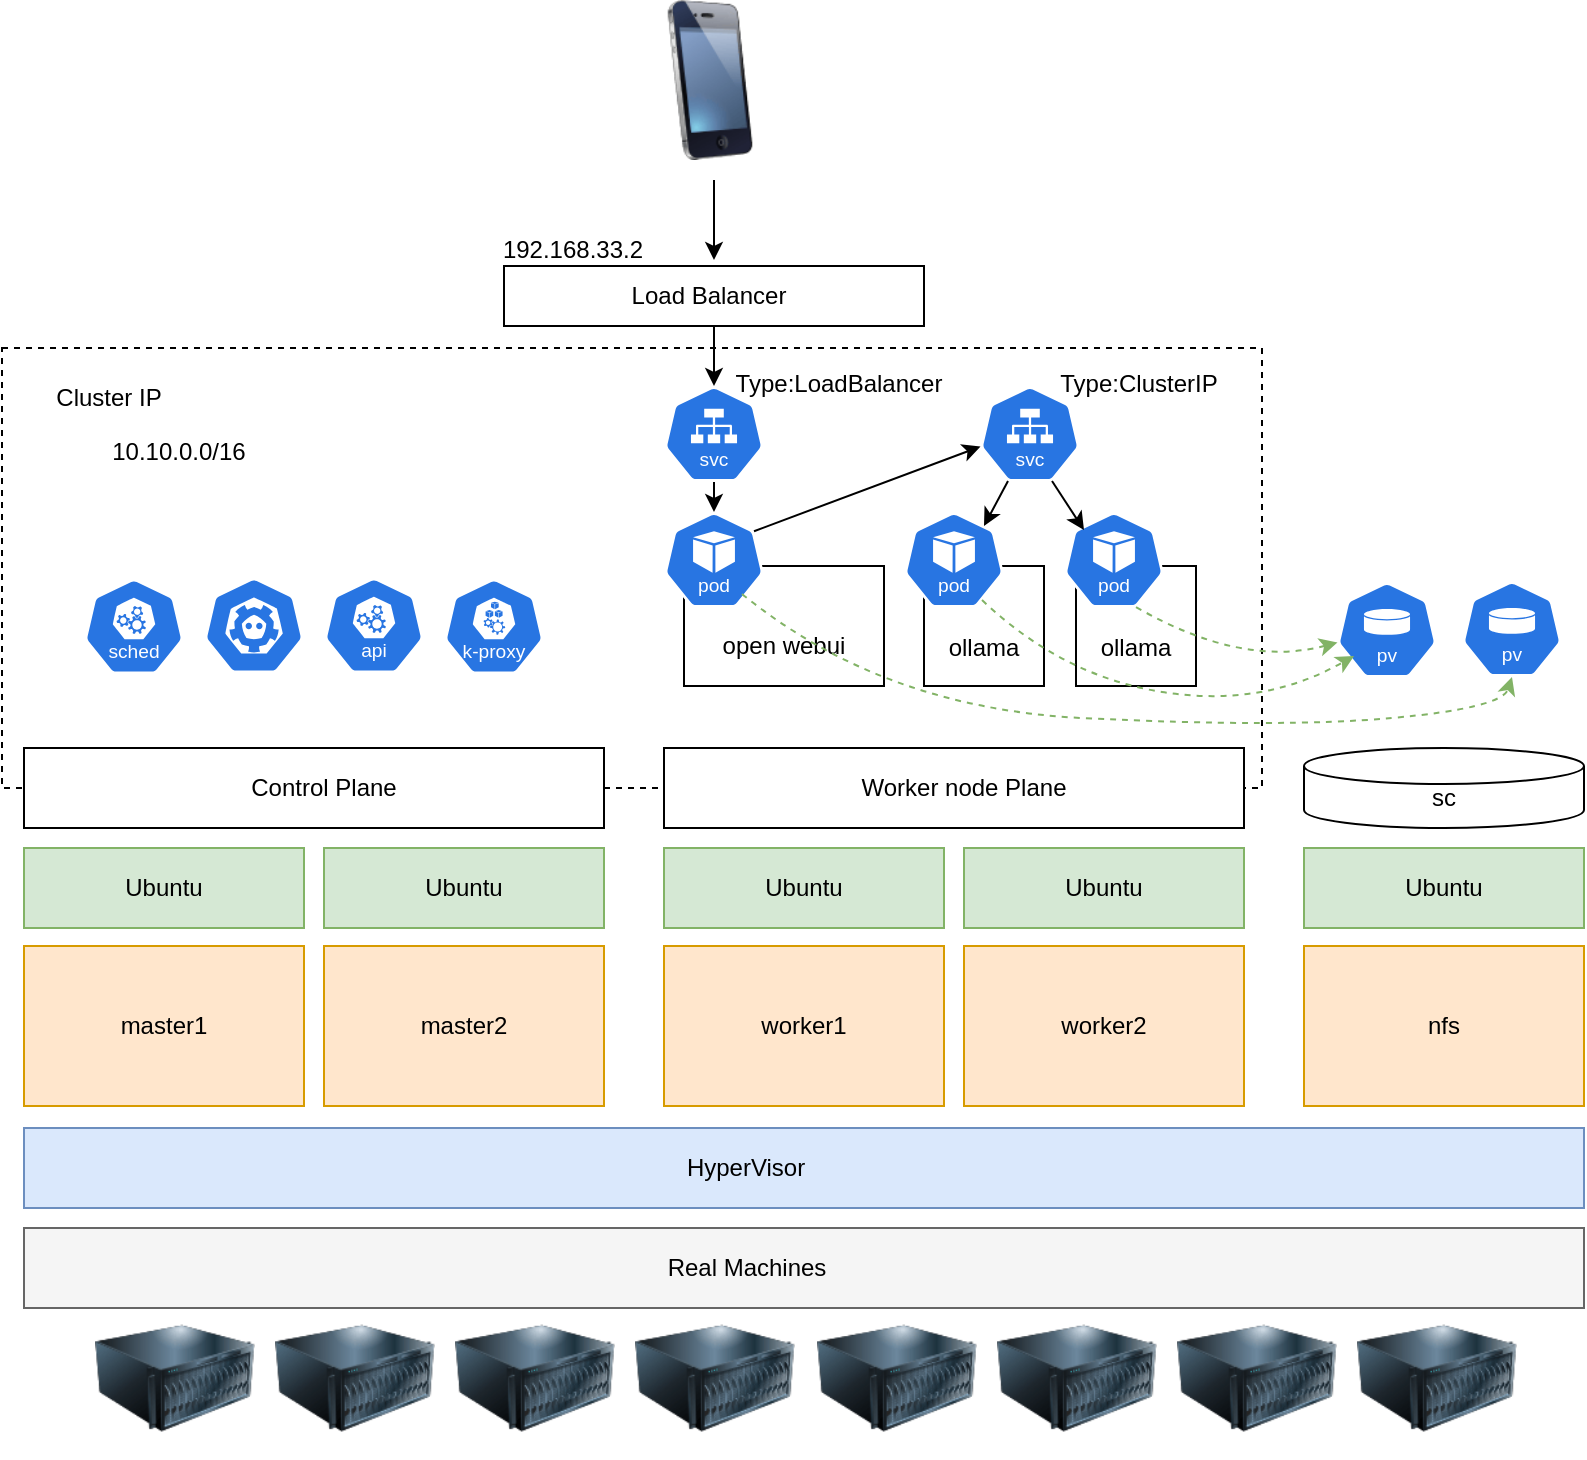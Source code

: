 <mxfile version="28.0.7">
  <diagram name="ページ1" id="nSP_36TQDXZoIRYVtF4_">
    <mxGraphModel dx="976" dy="533" grid="1" gridSize="10" guides="1" tooltips="1" connect="1" arrows="1" fold="1" page="1" pageScale="1" pageWidth="827" pageHeight="1169" math="0" shadow="0">
      <root>
        <mxCell id="0" />
        <mxCell id="1" parent="0" />
        <mxCell id="L8_5H1-Vdc3IW34MDkm2-116" value="" style="rounded=0;whiteSpace=wrap;html=1;fillColor=none;dashed=1;" parent="1" vertex="1">
          <mxGeometry x="10" y="260" width="630" height="220" as="geometry" />
        </mxCell>
        <mxCell id="L8_5H1-Vdc3IW34MDkm2-62" value="" style="rounded=0;whiteSpace=wrap;html=1;" parent="1" vertex="1">
          <mxGeometry x="547" y="369" width="60" height="60" as="geometry" />
        </mxCell>
        <mxCell id="L8_5H1-Vdc3IW34MDkm2-1" value="" style="rounded=0;whiteSpace=wrap;html=1;fillColor=#ffe6cc;strokeColor=#d79b00;" parent="1" vertex="1">
          <mxGeometry x="21" y="559" width="140" height="80" as="geometry" />
        </mxCell>
        <mxCell id="L8_5H1-Vdc3IW34MDkm2-2" value="master1" style="text;html=1;align=center;verticalAlign=middle;whiteSpace=wrap;rounded=0;" parent="1" vertex="1">
          <mxGeometry x="61" y="584" width="60" height="30" as="geometry" />
        </mxCell>
        <mxCell id="L8_5H1-Vdc3IW34MDkm2-3" value="" style="rounded=0;whiteSpace=wrap;html=1;fillColor=#ffe6cc;strokeColor=#d79b00;" parent="1" vertex="1">
          <mxGeometry x="171" y="559" width="140" height="80" as="geometry" />
        </mxCell>
        <mxCell id="L8_5H1-Vdc3IW34MDkm2-4" value="master2" style="text;html=1;align=center;verticalAlign=middle;whiteSpace=wrap;rounded=0;" parent="1" vertex="1">
          <mxGeometry x="211" y="584" width="60" height="30" as="geometry" />
        </mxCell>
        <mxCell id="L8_5H1-Vdc3IW34MDkm2-5" value="" style="rounded=0;whiteSpace=wrap;html=1;fillColor=#ffe6cc;strokeColor=#d79b00;" parent="1" vertex="1">
          <mxGeometry x="661" y="559" width="140" height="80" as="geometry" />
        </mxCell>
        <mxCell id="L8_5H1-Vdc3IW34MDkm2-6" value="nfs" style="text;html=1;align=center;verticalAlign=middle;whiteSpace=wrap;rounded=0;" parent="1" vertex="1">
          <mxGeometry x="701" y="584" width="60" height="30" as="geometry" />
        </mxCell>
        <mxCell id="L8_5H1-Vdc3IW34MDkm2-7" value="" style="rounded=0;whiteSpace=wrap;html=1;fillColor=#dae8fc;strokeColor=#6c8ebf;" parent="1" vertex="1">
          <mxGeometry x="21" y="650" width="780" height="40" as="geometry" />
        </mxCell>
        <mxCell id="L8_5H1-Vdc3IW34MDkm2-8" value="HyperVisor" style="text;html=1;align=center;verticalAlign=middle;whiteSpace=wrap;rounded=0;" parent="1" vertex="1">
          <mxGeometry x="352" y="655" width="60" height="30" as="geometry" />
        </mxCell>
        <mxCell id="L8_5H1-Vdc3IW34MDkm2-12" value="" style="rounded=0;whiteSpace=wrap;html=1;fillColor=#d5e8d4;strokeColor=#82b366;" parent="1" vertex="1">
          <mxGeometry x="21" y="510" width="140" height="40" as="geometry" />
        </mxCell>
        <mxCell id="L8_5H1-Vdc3IW34MDkm2-13" value="Ubuntu" style="text;html=1;align=center;verticalAlign=middle;whiteSpace=wrap;rounded=0;" parent="1" vertex="1">
          <mxGeometry x="61" y="515" width="60" height="30" as="geometry" />
        </mxCell>
        <mxCell id="L8_5H1-Vdc3IW34MDkm2-14" value="" style="rounded=0;whiteSpace=wrap;html=1;fillColor=#d5e8d4;strokeColor=#82b366;" parent="1" vertex="1">
          <mxGeometry x="171" y="510" width="140" height="40" as="geometry" />
        </mxCell>
        <mxCell id="L8_5H1-Vdc3IW34MDkm2-15" value="Ubuntu" style="text;html=1;align=center;verticalAlign=middle;whiteSpace=wrap;rounded=0;" parent="1" vertex="1">
          <mxGeometry x="211" y="515" width="60" height="30" as="geometry" />
        </mxCell>
        <mxCell id="L8_5H1-Vdc3IW34MDkm2-16" value="" style="rounded=0;whiteSpace=wrap;html=1;fillColor=#d5e8d4;strokeColor=#82b366;" parent="1" vertex="1">
          <mxGeometry x="661" y="510" width="140" height="40" as="geometry" />
        </mxCell>
        <mxCell id="L8_5H1-Vdc3IW34MDkm2-17" value="Ubuntu" style="text;html=1;align=center;verticalAlign=middle;whiteSpace=wrap;rounded=0;" parent="1" vertex="1">
          <mxGeometry x="701" y="515" width="60" height="30" as="geometry" />
        </mxCell>
        <mxCell id="L8_5H1-Vdc3IW34MDkm2-18" value="" style="rounded=0;whiteSpace=wrap;html=1;fillColor=#ffe6cc;strokeColor=#d79b00;" parent="1" vertex="1">
          <mxGeometry x="341" y="559" width="140" height="80" as="geometry" />
        </mxCell>
        <mxCell id="L8_5H1-Vdc3IW34MDkm2-19" value="worker1" style="text;html=1;align=center;verticalAlign=middle;whiteSpace=wrap;rounded=0;" parent="1" vertex="1">
          <mxGeometry x="381" y="584" width="60" height="30" as="geometry" />
        </mxCell>
        <mxCell id="L8_5H1-Vdc3IW34MDkm2-21" value="" style="rounded=0;whiteSpace=wrap;html=1;fillColor=#d5e8d4;strokeColor=#82b366;" parent="1" vertex="1">
          <mxGeometry x="341" y="510" width="140" height="40" as="geometry" />
        </mxCell>
        <mxCell id="L8_5H1-Vdc3IW34MDkm2-22" value="Ubuntu" style="text;html=1;align=center;verticalAlign=middle;whiteSpace=wrap;rounded=0;" parent="1" vertex="1">
          <mxGeometry x="381" y="515" width="60" height="30" as="geometry" />
        </mxCell>
        <mxCell id="L8_5H1-Vdc3IW34MDkm2-30" value="" style="rounded=0;whiteSpace=wrap;html=1;" parent="1" vertex="1">
          <mxGeometry x="341" y="460" width="290" height="40" as="geometry" />
        </mxCell>
        <mxCell id="L8_5H1-Vdc3IW34MDkm2-31" value="Worker node Plane" style="text;html=1;align=center;verticalAlign=middle;whiteSpace=wrap;rounded=0;" parent="1" vertex="1">
          <mxGeometry x="421" y="465" width="140" height="30" as="geometry" />
        </mxCell>
        <mxCell id="L8_5H1-Vdc3IW34MDkm2-38" value="" style="rounded=0;whiteSpace=wrap;html=1;fillColor=#ffe6cc;strokeColor=#d79b00;" parent="1" vertex="1">
          <mxGeometry x="491" y="559" width="140" height="80" as="geometry" />
        </mxCell>
        <mxCell id="L8_5H1-Vdc3IW34MDkm2-39" value="worker2" style="text;html=1;align=center;verticalAlign=middle;whiteSpace=wrap;rounded=0;" parent="1" vertex="1">
          <mxGeometry x="531" y="584" width="60" height="30" as="geometry" />
        </mxCell>
        <mxCell id="L8_5H1-Vdc3IW34MDkm2-41" value="" style="rounded=0;whiteSpace=wrap;html=1;fillColor=#d5e8d4;strokeColor=#82b366;" parent="1" vertex="1">
          <mxGeometry x="491" y="510" width="140" height="40" as="geometry" />
        </mxCell>
        <mxCell id="L8_5H1-Vdc3IW34MDkm2-42" value="Ubuntu" style="text;html=1;align=center;verticalAlign=middle;whiteSpace=wrap;rounded=0;" parent="1" vertex="1">
          <mxGeometry x="531" y="515" width="60" height="30" as="geometry" />
        </mxCell>
        <mxCell id="L8_5H1-Vdc3IW34MDkm2-43" value="" style="rounded=0;whiteSpace=wrap;html=1;" parent="1" vertex="1">
          <mxGeometry x="21" y="460" width="290" height="40" as="geometry" />
        </mxCell>
        <mxCell id="L8_5H1-Vdc3IW34MDkm2-44" value="Control Plane" style="text;html=1;align=center;verticalAlign=middle;whiteSpace=wrap;rounded=0;" parent="1" vertex="1">
          <mxGeometry x="101" y="465" width="140" height="30" as="geometry" />
        </mxCell>
        <mxCell id="L8_5H1-Vdc3IW34MDkm2-45" value="" style="shape=cylinder3;whiteSpace=wrap;html=1;boundedLbl=1;backgroundOutline=1;size=9;" parent="1" vertex="1">
          <mxGeometry x="661" y="460" width="140" height="40" as="geometry" />
        </mxCell>
        <mxCell id="L8_5H1-Vdc3IW34MDkm2-46" value="sc" style="text;html=1;align=center;verticalAlign=middle;whiteSpace=wrap;rounded=0;" parent="1" vertex="1">
          <mxGeometry x="701" y="470" width="60" height="30" as="geometry" />
        </mxCell>
        <mxCell id="L8_5H1-Vdc3IW34MDkm2-54" value="" style="rounded=0;whiteSpace=wrap;html=1;" parent="1" vertex="1">
          <mxGeometry x="351" y="369" width="100" height="60" as="geometry" />
        </mxCell>
        <mxCell id="L8_5H1-Vdc3IW34MDkm2-55" value="ollama" style="text;html=1;align=center;verticalAlign=middle;whiteSpace=wrap;rounded=0;" parent="1" vertex="1">
          <mxGeometry x="549" y="394.5" width="56" height="30" as="geometry" />
        </mxCell>
        <mxCell id="L8_5H1-Vdc3IW34MDkm2-60" value="" style="rounded=0;whiteSpace=wrap;html=1;" parent="1" vertex="1">
          <mxGeometry x="471" y="369" width="60" height="60" as="geometry" />
        </mxCell>
        <mxCell id="L8_5H1-Vdc3IW34MDkm2-61" value="ollama" style="text;html=1;align=center;verticalAlign=middle;whiteSpace=wrap;rounded=0;" parent="1" vertex="1">
          <mxGeometry x="473" y="395" width="56" height="30" as="geometry" />
        </mxCell>
        <mxCell id="L8_5H1-Vdc3IW34MDkm2-63" value="open&amp;nbsp;&lt;span style=&quot;background-color: transparent; color: light-dark(rgb(0, 0, 0), rgb(255, 255, 255));&quot;&gt;webui&lt;/span&gt;" style="text;html=1;align=center;verticalAlign=middle;whiteSpace=wrap;rounded=0;" parent="1" vertex="1">
          <mxGeometry x="351" y="396.5" width="100" height="25" as="geometry" />
        </mxCell>
        <mxCell id="L8_5H1-Vdc3IW34MDkm2-85" value="" style="aspect=fixed;sketch=0;html=1;dashed=0;whitespace=wrap;verticalLabelPosition=bottom;verticalAlign=top;fillColor=#2875E2;strokeColor=#ffffff;points=[[0.005,0.63,0],[0.1,0.2,0],[0.9,0.2,0],[0.5,0,0],[0.995,0.63,0],[0.72,0.99,0],[0.5,1,0],[0.28,0.99,0]];shape=mxgraph.kubernetes.icon2;kubernetesLabel=1;prIcon=pod" parent="1" vertex="1">
          <mxGeometry x="341" y="342" width="50" height="48" as="geometry" />
        </mxCell>
        <mxCell id="L8_5H1-Vdc3IW34MDkm2-86" value="" style="aspect=fixed;sketch=0;html=1;dashed=0;whitespace=wrap;verticalLabelPosition=bottom;verticalAlign=top;fillColor=#2875E2;strokeColor=#ffffff;points=[[0.005,0.63,0],[0.1,0.2,0],[0.9,0.2,0],[0.5,0,0],[0.995,0.63,0],[0.72,0.99,0],[0.5,1,0],[0.28,0.99,0]];shape=mxgraph.kubernetes.icon2;kubernetesLabel=1;prIcon=pod" parent="1" vertex="1">
          <mxGeometry x="461" y="342" width="50" height="48" as="geometry" />
        </mxCell>
        <mxCell id="L8_5H1-Vdc3IW34MDkm2-88" value="" style="aspect=fixed;sketch=0;html=1;dashed=0;whitespace=wrap;verticalLabelPosition=bottom;verticalAlign=top;fillColor=#2875E2;strokeColor=#ffffff;points=[[0.005,0.63,0],[0.1,0.2,0],[0.9,0.2,0],[0.5,0,0],[0.995,0.63,0],[0.72,0.99,0],[0.5,1,0],[0.28,0.99,0]];shape=mxgraph.kubernetes.icon2;kubernetesLabel=1;prIcon=pv" parent="1" vertex="1">
          <mxGeometry x="677.5" y="377" width="50" height="48" as="geometry" />
        </mxCell>
        <mxCell id="L8_5H1-Vdc3IW34MDkm2-89" value="" style="aspect=fixed;sketch=0;html=1;dashed=0;whitespace=wrap;verticalLabelPosition=bottom;verticalAlign=top;fillColor=#2875E2;strokeColor=#ffffff;points=[[0.005,0.63,0],[0.1,0.2,0],[0.9,0.2,0],[0.5,0,0],[0.995,0.63,0],[0.72,0.99,0],[0.5,1,0],[0.28,0.99,0]];shape=mxgraph.kubernetes.icon2;kubernetesLabel=1;prIcon=pv" parent="1" vertex="1">
          <mxGeometry x="740" y="376.5" width="50" height="48" as="geometry" />
        </mxCell>
        <mxCell id="L8_5H1-Vdc3IW34MDkm2-90" value="" style="aspect=fixed;sketch=0;html=1;dashed=0;whitespace=wrap;verticalLabelPosition=bottom;verticalAlign=top;fillColor=#2875E2;strokeColor=#ffffff;points=[[0.005,0.63,0],[0.1,0.2,0],[0.9,0.2,0],[0.5,0,0],[0.995,0.63,0],[0.72,0.99,0],[0.5,1,0],[0.28,0.99,0]];shape=mxgraph.kubernetes.icon2;kubernetesLabel=1;prIcon=pod" parent="1" vertex="1">
          <mxGeometry x="541" y="342" width="50" height="48" as="geometry" />
        </mxCell>
        <mxCell id="L8_5H1-Vdc3IW34MDkm2-91" value="" style="aspect=fixed;sketch=0;html=1;dashed=0;whitespace=wrap;verticalLabelPosition=bottom;verticalAlign=top;fillColor=#2875E2;strokeColor=#ffffff;points=[[0.005,0.63,0],[0.1,0.2,0],[0.9,0.2,0],[0.5,0,0],[0.995,0.63,0],[0.72,0.99,0],[0.5,1,0],[0.28,0.99,0]];shape=mxgraph.kubernetes.icon2;kubernetesLabel=1;prIcon=sched" parent="1" vertex="1">
          <mxGeometry x="51" y="375.25" width="50" height="48" as="geometry" />
        </mxCell>
        <mxCell id="L8_5H1-Vdc3IW34MDkm2-92" value="" style="aspect=fixed;sketch=0;html=1;dashed=0;whitespace=wrap;verticalLabelPosition=bottom;verticalAlign=top;fillColor=#2875E2;strokeColor=#ffffff;points=[[0.005,0.63,0],[0.1,0.2,0],[0.9,0.2,0],[0.5,0,0],[0.995,0.63,0],[0.72,0.99,0],[0.5,1,0],[0.28,0.99,0]];shape=mxgraph.kubernetes.icon2;prIcon=etcd" parent="1" vertex="1">
          <mxGeometry x="111" y="374.75" width="50" height="48" as="geometry" />
        </mxCell>
        <mxCell id="L8_5H1-Vdc3IW34MDkm2-93" value="" style="aspect=fixed;sketch=0;html=1;dashed=0;whitespace=wrap;verticalLabelPosition=bottom;verticalAlign=top;fillColor=#2875E2;strokeColor=#ffffff;points=[[0.005,0.63,0],[0.1,0.2,0],[0.9,0.2,0],[0.5,0,0],[0.995,0.63,0],[0.72,0.99,0],[0.5,1,0],[0.28,0.99,0]];shape=mxgraph.kubernetes.icon2;kubernetesLabel=1;prIcon=api" parent="1" vertex="1">
          <mxGeometry x="171" y="374.75" width="50" height="48" as="geometry" />
        </mxCell>
        <mxCell id="L8_5H1-Vdc3IW34MDkm2-94" value="" style="aspect=fixed;sketch=0;html=1;dashed=0;whitespace=wrap;verticalLabelPosition=bottom;verticalAlign=top;fillColor=#2875E2;strokeColor=#ffffff;points=[[0.005,0.63,0],[0.1,0.2,0],[0.9,0.2,0],[0.5,0,0],[0.995,0.63,0],[0.72,0.99,0],[0.5,1,0],[0.28,0.99,0]];shape=mxgraph.kubernetes.icon2;kubernetesLabel=1;prIcon=k_proxy" parent="1" vertex="1">
          <mxGeometry x="231" y="375.25" width="50" height="48" as="geometry" />
        </mxCell>
        <mxCell id="L8_5H1-Vdc3IW34MDkm2-96" value="" style="aspect=fixed;sketch=0;html=1;dashed=0;whitespace=wrap;verticalLabelPosition=bottom;verticalAlign=top;fillColor=#2875E2;strokeColor=#ffffff;points=[[0.005,0.63,0],[0.1,0.2,0],[0.9,0.2,0],[0.5,0,0],[0.995,0.63,0],[0.72,0.99,0],[0.5,1,0],[0.28,0.99,0]];shape=mxgraph.kubernetes.icon2;kubernetesLabel=1;prIcon=svc" parent="1" vertex="1">
          <mxGeometry x="499" y="279" width="50" height="48" as="geometry" />
        </mxCell>
        <mxCell id="L8_5H1-Vdc3IW34MDkm2-97" value="" style="aspect=fixed;sketch=0;html=1;dashed=0;whitespace=wrap;verticalLabelPosition=bottom;verticalAlign=top;fillColor=#2875E2;strokeColor=#ffffff;points=[[0.005,0.63,0],[0.1,0.2,0],[0.9,0.2,0],[0.5,0,0],[0.995,0.63,0],[0.72,0.99,0],[0.5,1,0],[0.28,0.99,0]];shape=mxgraph.kubernetes.icon2;kubernetesLabel=1;prIcon=svc" parent="1" vertex="1">
          <mxGeometry x="341" y="279" width="50" height="48" as="geometry" />
        </mxCell>
        <mxCell id="L8_5H1-Vdc3IW34MDkm2-99" value="" style="endArrow=classic;html=1;rounded=0;exitX=0.9;exitY=0.2;exitDx=0;exitDy=0;exitPerimeter=0;entryX=0.005;entryY=0.63;entryDx=0;entryDy=0;entryPerimeter=0;" parent="1" source="L8_5H1-Vdc3IW34MDkm2-85" target="L8_5H1-Vdc3IW34MDkm2-96" edge="1">
          <mxGeometry width="50" height="50" relative="1" as="geometry">
            <mxPoint x="391" y="479" as="sourcePoint" />
            <mxPoint x="441" y="429" as="targetPoint" />
          </mxGeometry>
        </mxCell>
        <mxCell id="L8_5H1-Vdc3IW34MDkm2-100" value="" style="endArrow=classic;html=1;rounded=0;exitX=0.28;exitY=0.99;exitDx=0;exitDy=0;exitPerimeter=0;" parent="1" source="L8_5H1-Vdc3IW34MDkm2-96" edge="1">
          <mxGeometry width="50" height="50" relative="1" as="geometry">
            <mxPoint x="521" y="329" as="sourcePoint" />
            <mxPoint x="501" y="349" as="targetPoint" />
          </mxGeometry>
        </mxCell>
        <mxCell id="L8_5H1-Vdc3IW34MDkm2-101" value="" style="endArrow=classic;html=1;rounded=0;exitX=0.72;exitY=0.99;exitDx=0;exitDy=0;exitPerimeter=0;" parent="1" source="L8_5H1-Vdc3IW34MDkm2-96" edge="1">
          <mxGeometry width="50" height="50" relative="1" as="geometry">
            <mxPoint x="572" y="329" as="sourcePoint" />
            <mxPoint x="551" y="351" as="targetPoint" />
          </mxGeometry>
        </mxCell>
        <mxCell id="L8_5H1-Vdc3IW34MDkm2-102" value="" style="endArrow=classic;html=1;rounded=0;entryX=0.5;entryY=0;entryDx=0;entryDy=0;entryPerimeter=0;exitX=0.5;exitY=1;exitDx=0;exitDy=0;exitPerimeter=0;" parent="1" source="L8_5H1-Vdc3IW34MDkm2-97" target="L8_5H1-Vdc3IW34MDkm2-85" edge="1">
          <mxGeometry width="50" height="50" relative="1" as="geometry">
            <mxPoint x="391" y="479" as="sourcePoint" />
            <mxPoint x="441" y="429" as="targetPoint" />
          </mxGeometry>
        </mxCell>
        <mxCell id="L8_5H1-Vdc3IW34MDkm2-103" value="" style="rounded=0;whiteSpace=wrap;html=1;" parent="1" vertex="1">
          <mxGeometry x="261" y="219" width="210" height="30" as="geometry" />
        </mxCell>
        <mxCell id="L8_5H1-Vdc3IW34MDkm2-104" value="" style="endArrow=classic;html=1;rounded=0;entryX=0.5;entryY=0;entryDx=0;entryDy=0;entryPerimeter=0;exitX=0.5;exitY=1;exitDx=0;exitDy=0;" parent="1" source="L8_5H1-Vdc3IW34MDkm2-103" target="L8_5H1-Vdc3IW34MDkm2-97" edge="1">
          <mxGeometry width="50" height="50" relative="1" as="geometry">
            <mxPoint x="451" y="299" as="sourcePoint" />
            <mxPoint x="451" y="314" as="targetPoint" />
          </mxGeometry>
        </mxCell>
        <mxCell id="L8_5H1-Vdc3IW34MDkm2-105" value="Load Balancer" style="text;html=1;align=center;verticalAlign=middle;whiteSpace=wrap;rounded=0;" parent="1" vertex="1">
          <mxGeometry x="316" y="219" width="95" height="30" as="geometry" />
        </mxCell>
        <mxCell id="L8_5H1-Vdc3IW34MDkm2-106" value="192.168.33.2" style="text;html=1;align=center;verticalAlign=middle;whiteSpace=wrap;rounded=0;" parent="1" vertex="1">
          <mxGeometry x="248" y="196" width="95" height="30" as="geometry" />
        </mxCell>
        <mxCell id="L8_5H1-Vdc3IW34MDkm2-108" value="" style="endArrow=classic;html=1;rounded=0;exitX=0.5;exitY=1;exitDx=0;exitDy=0;" parent="1" edge="1">
          <mxGeometry width="50" height="50" relative="1" as="geometry">
            <mxPoint x="366" y="176" as="sourcePoint" />
            <mxPoint x="366" y="216" as="targetPoint" />
          </mxGeometry>
        </mxCell>
        <mxCell id="L8_5H1-Vdc3IW34MDkm2-109" value="" style="image;html=1;image=img/lib/clip_art/telecommunication/iPhone_128x128.png" parent="1" vertex="1">
          <mxGeometry x="324" y="86" width="80" height="80" as="geometry" />
        </mxCell>
        <mxCell id="L8_5H1-Vdc3IW34MDkm2-112" value="" style="curved=1;endArrow=classic;html=1;rounded=0;entryX=0.005;entryY=0.63;entryDx=0;entryDy=0;entryPerimeter=0;exitX=0.72;exitY=0.99;exitDx=0;exitDy=0;exitPerimeter=0;dashed=1;fillColor=#d5e8d4;strokeColor=#82b366;" parent="1" source="L8_5H1-Vdc3IW34MDkm2-90" target="L8_5H1-Vdc3IW34MDkm2-88" edge="1">
          <mxGeometry width="50" height="50" relative="1" as="geometry">
            <mxPoint x="591" y="369" as="sourcePoint" />
            <mxPoint x="668" y="382.98" as="targetPoint" />
            <Array as="points">
              <mxPoint x="630" y="420" />
            </Array>
          </mxGeometry>
        </mxCell>
        <mxCell id="L8_5H1-Vdc3IW34MDkm2-113" value="" style="curved=1;endArrow=classic;html=1;rounded=0;entryX=0.17;entryY=0.771;entryDx=0;entryDy=0;entryPerimeter=0;dashed=1;fillColor=#d5e8d4;strokeColor=#82b366;" parent="1" target="L8_5H1-Vdc3IW34MDkm2-88" edge="1">
          <mxGeometry width="50" height="50" relative="1" as="geometry">
            <mxPoint x="500" y="386" as="sourcePoint" />
            <mxPoint x="581" y="390" as="targetPoint" />
            <Array as="points">
              <mxPoint x="540" y="424" />
              <mxPoint x="640" y="440" />
            </Array>
          </mxGeometry>
        </mxCell>
        <mxCell id="L8_5H1-Vdc3IW34MDkm2-114" value="" style="curved=1;endArrow=classic;html=1;rounded=0;entryX=0.5;entryY=1;entryDx=0;entryDy=0;entryPerimeter=0;exitX=0.78;exitY=0.854;exitDx=0;exitDy=0;exitPerimeter=0;dashed=1;fillColor=#d5e8d4;strokeColor=#82b366;" parent="1" source="L8_5H1-Vdc3IW34MDkm2-85" target="L8_5H1-Vdc3IW34MDkm2-89" edge="1">
          <mxGeometry width="50" height="50" relative="1" as="geometry">
            <mxPoint x="620" y="396" as="sourcePoint" />
            <mxPoint x="840" y="406" as="targetPoint" />
            <Array as="points">
              <mxPoint x="450" y="440" />
              <mxPoint x="650" y="450" />
              <mxPoint x="760" y="440" />
            </Array>
          </mxGeometry>
        </mxCell>
        <mxCell id="L8_5H1-Vdc3IW34MDkm2-117" value="" style="rounded=0;whiteSpace=wrap;html=1;fillColor=#f5f5f5;fontColor=#333333;strokeColor=#666666;" parent="1" vertex="1">
          <mxGeometry x="21" y="700" width="780" height="40" as="geometry" />
        </mxCell>
        <mxCell id="L8_5H1-Vdc3IW34MDkm2-118" value="Real Machines" style="text;html=1;align=center;verticalAlign=middle;whiteSpace=wrap;rounded=0;" parent="1" vertex="1">
          <mxGeometry x="336.5" y="705" width="91" height="30" as="geometry" />
        </mxCell>
        <mxCell id="L8_5H1-Vdc3IW34MDkm2-119" value="" style="image;html=1;image=img/lib/clip_art/computers/Server_128x128.png" parent="1" vertex="1">
          <mxGeometry x="56.5" y="735" width="80" height="80" as="geometry" />
        </mxCell>
        <mxCell id="L8_5H1-Vdc3IW34MDkm2-120" value="" style="image;html=1;image=img/lib/clip_art/computers/Server_128x128.png" parent="1" vertex="1">
          <mxGeometry x="146.5" y="735" width="80" height="80" as="geometry" />
        </mxCell>
        <mxCell id="L8_5H1-Vdc3IW34MDkm2-121" value="" style="image;html=1;image=img/lib/clip_art/computers/Server_128x128.png" parent="1" vertex="1">
          <mxGeometry x="236.5" y="735" width="80" height="80" as="geometry" />
        </mxCell>
        <mxCell id="L8_5H1-Vdc3IW34MDkm2-122" value="" style="image;html=1;image=img/lib/clip_art/computers/Server_128x128.png" parent="1" vertex="1">
          <mxGeometry x="326.5" y="735" width="80" height="80" as="geometry" />
        </mxCell>
        <mxCell id="L8_5H1-Vdc3IW34MDkm2-123" value="" style="image;html=1;image=img/lib/clip_art/computers/Server_128x128.png" parent="1" vertex="1">
          <mxGeometry x="417.5" y="735" width="80" height="80" as="geometry" />
        </mxCell>
        <mxCell id="L8_5H1-Vdc3IW34MDkm2-124" value="" style="image;html=1;image=img/lib/clip_art/computers/Server_128x128.png" parent="1" vertex="1">
          <mxGeometry x="507.5" y="735" width="80" height="80" as="geometry" />
        </mxCell>
        <mxCell id="L8_5H1-Vdc3IW34MDkm2-125" value="" style="image;html=1;image=img/lib/clip_art/computers/Server_128x128.png" parent="1" vertex="1">
          <mxGeometry x="597.5" y="735" width="80" height="80" as="geometry" />
        </mxCell>
        <mxCell id="L8_5H1-Vdc3IW34MDkm2-126" value="" style="image;html=1;image=img/lib/clip_art/computers/Server_128x128.png" parent="1" vertex="1">
          <mxGeometry x="687.5" y="735" width="80" height="80" as="geometry" />
        </mxCell>
        <mxCell id="L8_5H1-Vdc3IW34MDkm2-132" value="Cluster IP" style="text;html=1;align=center;verticalAlign=middle;whiteSpace=wrap;rounded=0;" parent="1" vertex="1">
          <mxGeometry x="16" y="270" width="95" height="30" as="geometry" />
        </mxCell>
        <mxCell id="L8_5H1-Vdc3IW34MDkm2-133" value="10.10.0.0/16" style="text;html=1;align=center;verticalAlign=middle;whiteSpace=wrap;rounded=0;" parent="1" vertex="1">
          <mxGeometry x="51" y="297" width="95" height="30" as="geometry" />
        </mxCell>
        <mxCell id="L8_5H1-Vdc3IW34MDkm2-134" value="Type:LoadBalancer" style="text;html=1;align=center;verticalAlign=middle;whiteSpace=wrap;rounded=0;" parent="1" vertex="1">
          <mxGeometry x="381" y="263" width="95" height="30" as="geometry" />
        </mxCell>
        <mxCell id="L8_5H1-Vdc3IW34MDkm2-135" value="Type:ClusterIP" style="text;html=1;align=center;verticalAlign=middle;whiteSpace=wrap;rounded=0;" parent="1" vertex="1">
          <mxGeometry x="531" y="263" width="95" height="30" as="geometry" />
        </mxCell>
      </root>
    </mxGraphModel>
  </diagram>
</mxfile>
